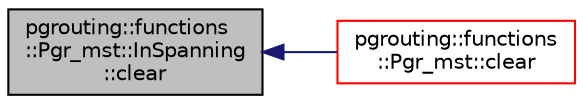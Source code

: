 digraph "pgrouting::functions::Pgr_mst::InSpanning::clear"
{
  edge [fontname="Helvetica",fontsize="10",labelfontname="Helvetica",labelfontsize="10"];
  node [fontname="Helvetica",fontsize="10",shape=record];
  rankdir="LR";
  Node1 [label="pgrouting::functions\l::Pgr_mst::InSpanning\l::clear",height=0.2,width=0.4,color="black", fillcolor="grey75", style="filled", fontcolor="black"];
  Node1 -> Node2 [dir="back",color="midnightblue",fontsize="10",style="solid",fontname="Helvetica"];
  Node2 [label="pgrouting::functions\l::Pgr_mst::clear",height=0.2,width=0.4,color="red", fillcolor="white", style="filled",URL="$classpgrouting_1_1functions_1_1Pgr__mst.html#a50c59f680403f499996946a3e4083046"];
}
